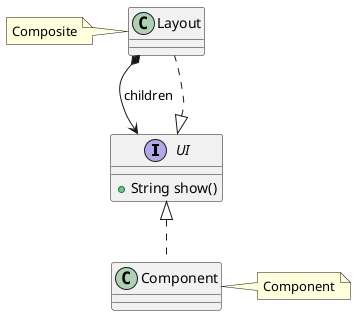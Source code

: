 @startuml

interface UI{
    + String show()
}

UI <|.. Layout
UI <|.. Component
Layout *--> UI:children

note left of Layout
    Composite
end note

note right of Component
    Component
end note

@enduml